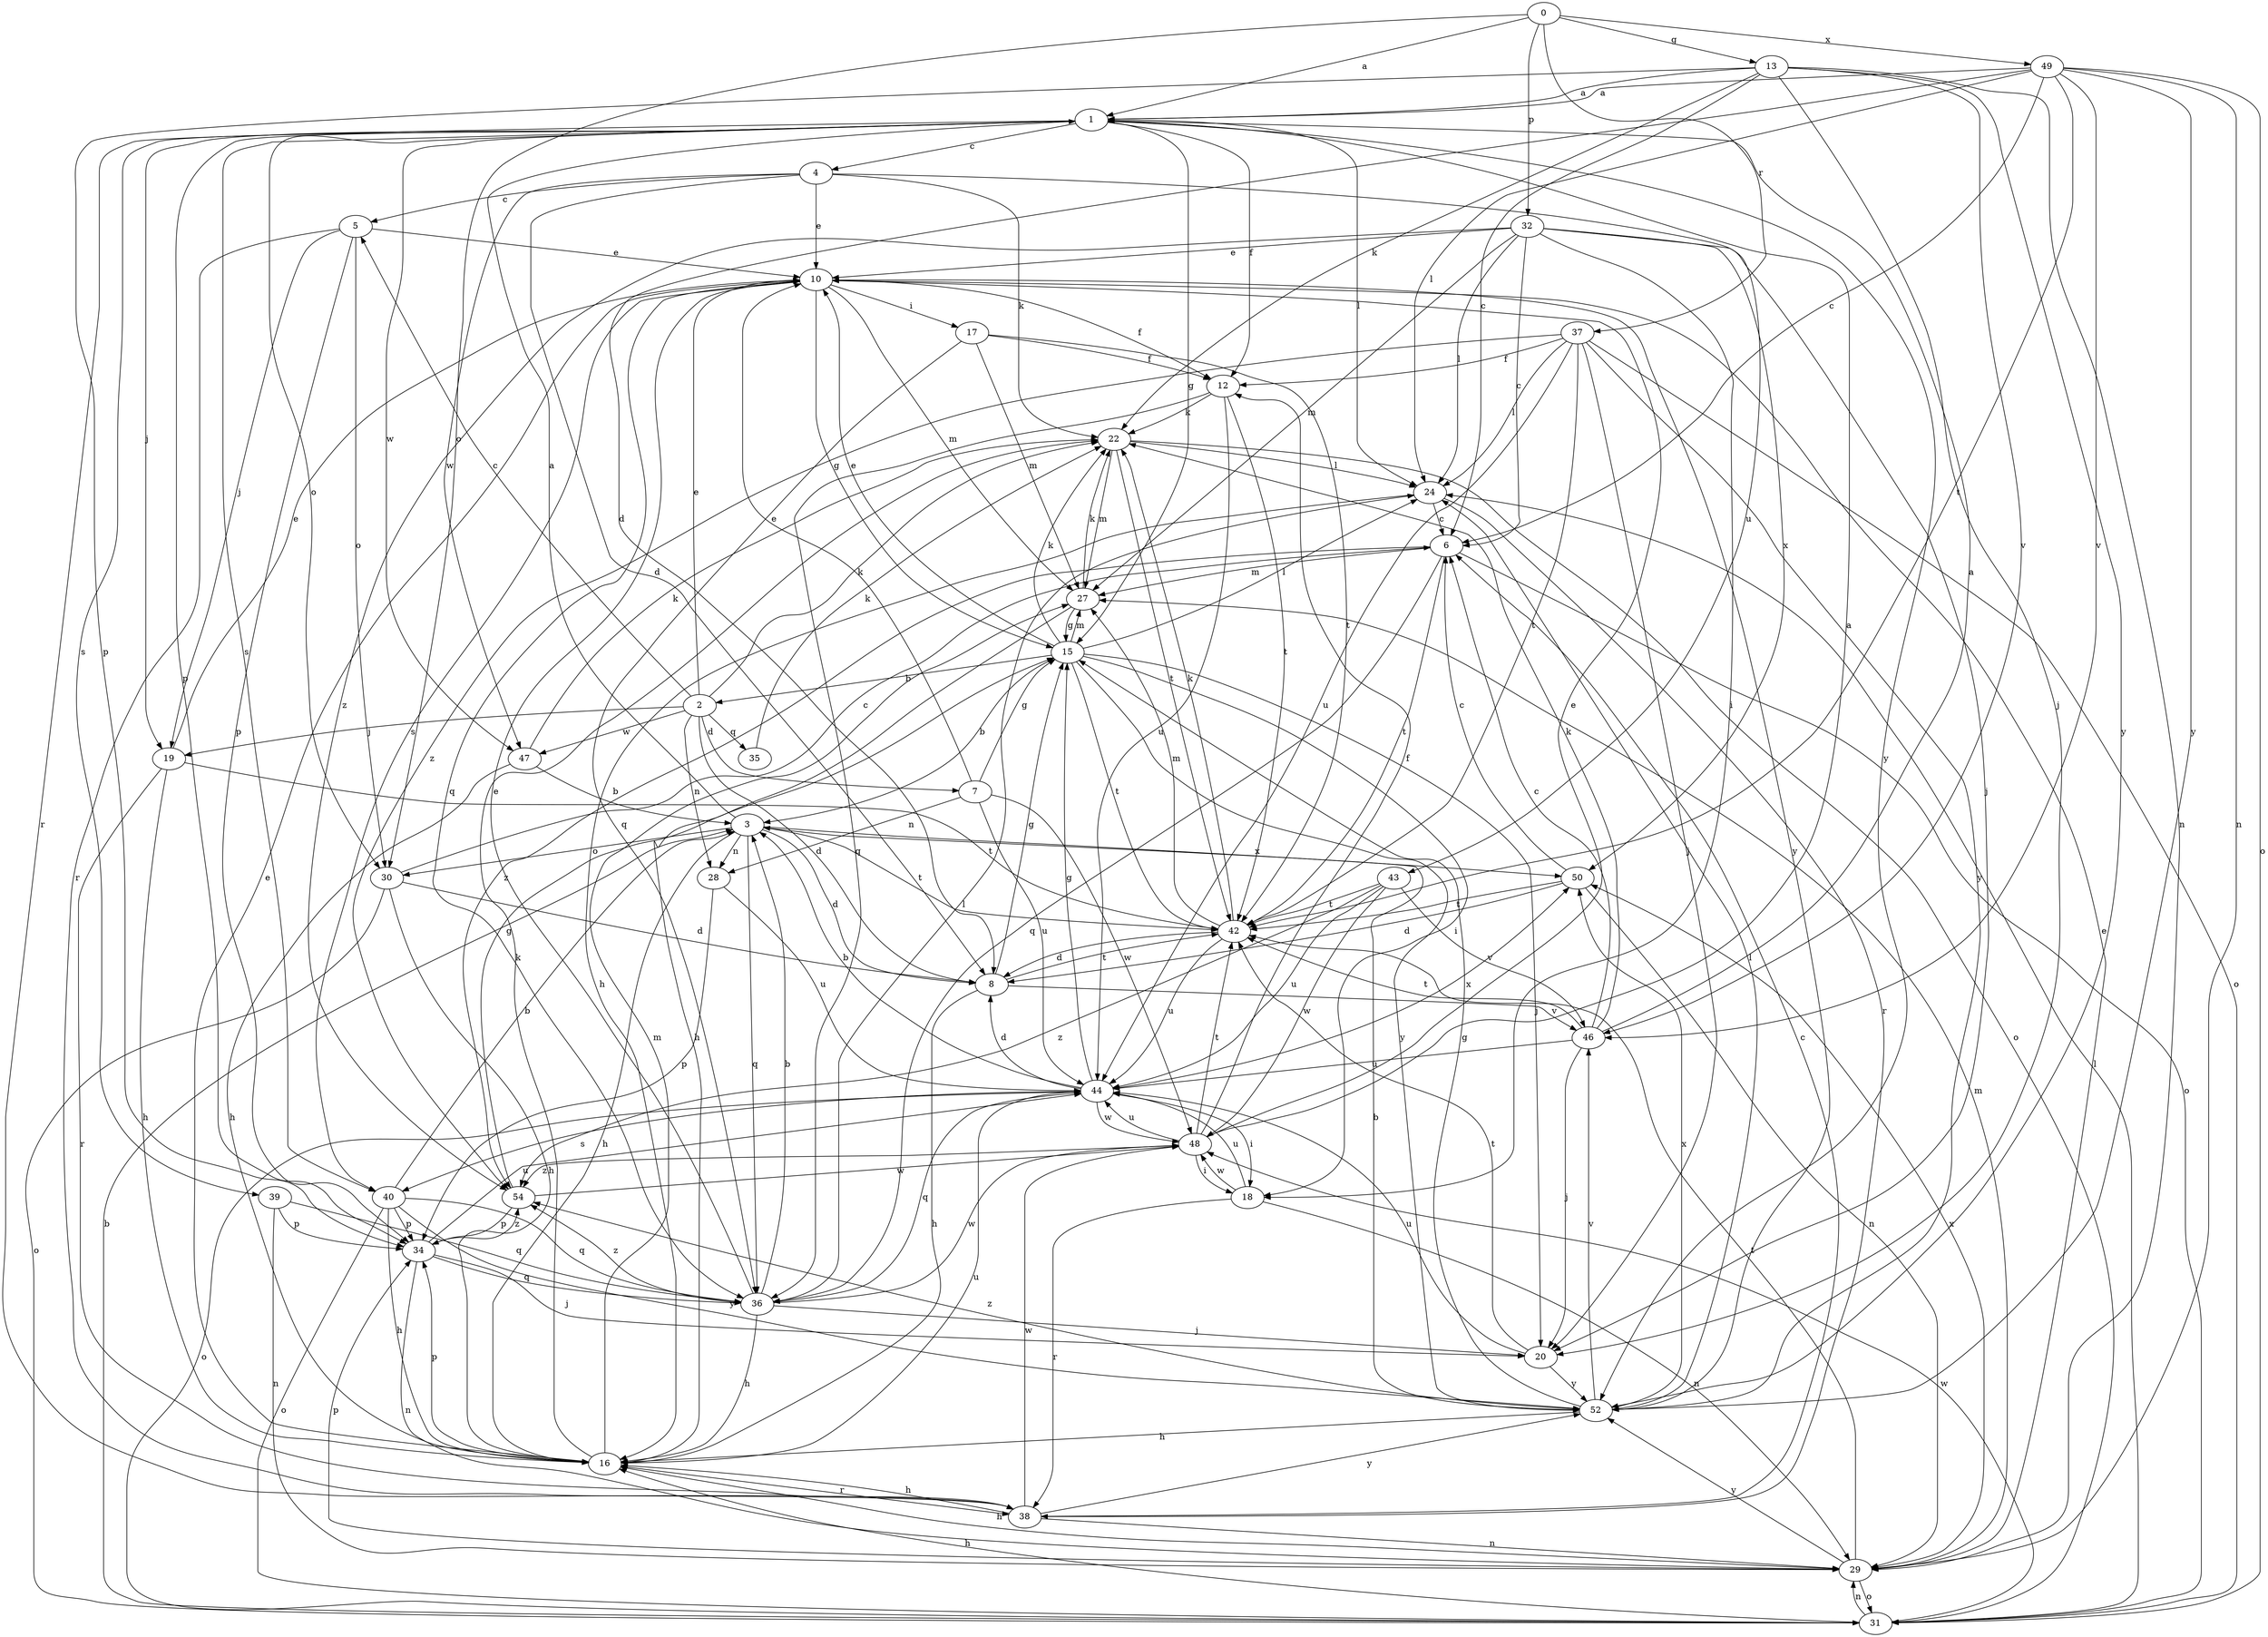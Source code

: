 strict digraph  {
0;
1;
2;
3;
4;
5;
6;
7;
8;
10;
12;
13;
15;
16;
17;
18;
19;
20;
22;
24;
27;
28;
29;
30;
31;
32;
34;
35;
36;
37;
38;
39;
40;
42;
43;
44;
46;
47;
48;
49;
50;
52;
54;
0 -> 1  [label=a];
0 -> 13  [label=g];
0 -> 30  [label=o];
0 -> 32  [label=p];
0 -> 37  [label=r];
0 -> 49  [label=x];
1 -> 4  [label=c];
1 -> 12  [label=f];
1 -> 15  [label=g];
1 -> 19  [label=j];
1 -> 24  [label=l];
1 -> 30  [label=o];
1 -> 34  [label=p];
1 -> 38  [label=r];
1 -> 39  [label=s];
1 -> 40  [label=s];
1 -> 47  [label=w];
1 -> 52  [label=y];
2 -> 5  [label=c];
2 -> 7  [label=d];
2 -> 8  [label=d];
2 -> 10  [label=e];
2 -> 19  [label=j];
2 -> 22  [label=k];
2 -> 28  [label=n];
2 -> 35  [label=q];
2 -> 47  [label=w];
3 -> 1  [label=a];
3 -> 8  [label=d];
3 -> 16  [label=h];
3 -> 28  [label=n];
3 -> 30  [label=o];
3 -> 36  [label=q];
3 -> 42  [label=t];
3 -> 50  [label=x];
4 -> 5  [label=c];
4 -> 8  [label=d];
4 -> 10  [label=e];
4 -> 22  [label=k];
4 -> 43  [label=u];
4 -> 47  [label=w];
5 -> 10  [label=e];
5 -> 19  [label=j];
5 -> 30  [label=o];
5 -> 34  [label=p];
5 -> 38  [label=r];
6 -> 27  [label=m];
6 -> 31  [label=o];
6 -> 36  [label=q];
6 -> 42  [label=t];
6 -> 54  [label=z];
7 -> 10  [label=e];
7 -> 15  [label=g];
7 -> 28  [label=n];
7 -> 44  [label=u];
7 -> 48  [label=w];
8 -> 15  [label=g];
8 -> 16  [label=h];
8 -> 42  [label=t];
8 -> 46  [label=v];
10 -> 12  [label=f];
10 -> 15  [label=g];
10 -> 17  [label=i];
10 -> 27  [label=m];
10 -> 36  [label=q];
10 -> 40  [label=s];
10 -> 52  [label=y];
12 -> 22  [label=k];
12 -> 36  [label=q];
12 -> 42  [label=t];
12 -> 44  [label=u];
13 -> 1  [label=a];
13 -> 6  [label=c];
13 -> 20  [label=j];
13 -> 22  [label=k];
13 -> 29  [label=n];
13 -> 34  [label=p];
13 -> 46  [label=v];
13 -> 52  [label=y];
15 -> 2  [label=b];
15 -> 3  [label=b];
15 -> 10  [label=e];
15 -> 18  [label=i];
15 -> 20  [label=j];
15 -> 22  [label=k];
15 -> 24  [label=l];
15 -> 27  [label=m];
15 -> 42  [label=t];
15 -> 52  [label=y];
16 -> 10  [label=e];
16 -> 22  [label=k];
16 -> 27  [label=m];
16 -> 34  [label=p];
16 -> 38  [label=r];
16 -> 44  [label=u];
17 -> 12  [label=f];
17 -> 27  [label=m];
17 -> 36  [label=q];
17 -> 42  [label=t];
18 -> 29  [label=n];
18 -> 38  [label=r];
18 -> 44  [label=u];
18 -> 48  [label=w];
19 -> 10  [label=e];
19 -> 16  [label=h];
19 -> 38  [label=r];
19 -> 42  [label=t];
20 -> 42  [label=t];
20 -> 44  [label=u];
20 -> 52  [label=y];
22 -> 24  [label=l];
22 -> 27  [label=m];
22 -> 31  [label=o];
22 -> 42  [label=t];
24 -> 6  [label=c];
24 -> 16  [label=h];
24 -> 38  [label=r];
27 -> 15  [label=g];
27 -> 16  [label=h];
27 -> 22  [label=k];
28 -> 34  [label=p];
28 -> 44  [label=u];
29 -> 10  [label=e];
29 -> 16  [label=h];
29 -> 27  [label=m];
29 -> 31  [label=o];
29 -> 34  [label=p];
29 -> 42  [label=t];
29 -> 50  [label=x];
29 -> 52  [label=y];
30 -> 6  [label=c];
30 -> 8  [label=d];
30 -> 16  [label=h];
30 -> 31  [label=o];
31 -> 3  [label=b];
31 -> 16  [label=h];
31 -> 24  [label=l];
31 -> 29  [label=n];
31 -> 48  [label=w];
32 -> 6  [label=c];
32 -> 10  [label=e];
32 -> 18  [label=i];
32 -> 20  [label=j];
32 -> 24  [label=l];
32 -> 27  [label=m];
32 -> 50  [label=x];
32 -> 54  [label=z];
34 -> 20  [label=j];
34 -> 29  [label=n];
34 -> 36  [label=q];
34 -> 44  [label=u];
34 -> 54  [label=z];
35 -> 22  [label=k];
36 -> 3  [label=b];
36 -> 10  [label=e];
36 -> 16  [label=h];
36 -> 20  [label=j];
36 -> 24  [label=l];
36 -> 48  [label=w];
36 -> 54  [label=z];
37 -> 12  [label=f];
37 -> 20  [label=j];
37 -> 24  [label=l];
37 -> 31  [label=o];
37 -> 42  [label=t];
37 -> 44  [label=u];
37 -> 52  [label=y];
37 -> 54  [label=z];
38 -> 6  [label=c];
38 -> 16  [label=h];
38 -> 29  [label=n];
38 -> 48  [label=w];
38 -> 52  [label=y];
39 -> 29  [label=n];
39 -> 34  [label=p];
39 -> 36  [label=q];
40 -> 3  [label=b];
40 -> 16  [label=h];
40 -> 31  [label=o];
40 -> 34  [label=p];
40 -> 36  [label=q];
40 -> 52  [label=y];
42 -> 8  [label=d];
42 -> 22  [label=k];
42 -> 27  [label=m];
42 -> 44  [label=u];
43 -> 42  [label=t];
43 -> 44  [label=u];
43 -> 46  [label=v];
43 -> 48  [label=w];
43 -> 54  [label=z];
44 -> 3  [label=b];
44 -> 8  [label=d];
44 -> 15  [label=g];
44 -> 18  [label=i];
44 -> 31  [label=o];
44 -> 36  [label=q];
44 -> 40  [label=s];
44 -> 48  [label=w];
44 -> 50  [label=x];
46 -> 1  [label=a];
46 -> 6  [label=c];
46 -> 20  [label=j];
46 -> 22  [label=k];
46 -> 42  [label=t];
46 -> 44  [label=u];
47 -> 3  [label=b];
47 -> 16  [label=h];
47 -> 22  [label=k];
48 -> 1  [label=a];
48 -> 10  [label=e];
48 -> 12  [label=f];
48 -> 18  [label=i];
48 -> 42  [label=t];
48 -> 44  [label=u];
48 -> 54  [label=z];
49 -> 1  [label=a];
49 -> 6  [label=c];
49 -> 8  [label=d];
49 -> 24  [label=l];
49 -> 29  [label=n];
49 -> 31  [label=o];
49 -> 42  [label=t];
49 -> 46  [label=v];
49 -> 52  [label=y];
50 -> 6  [label=c];
50 -> 8  [label=d];
50 -> 29  [label=n];
50 -> 42  [label=t];
52 -> 3  [label=b];
52 -> 15  [label=g];
52 -> 16  [label=h];
52 -> 24  [label=l];
52 -> 46  [label=v];
52 -> 50  [label=x];
52 -> 54  [label=z];
54 -> 15  [label=g];
54 -> 34  [label=p];
54 -> 48  [label=w];
}
